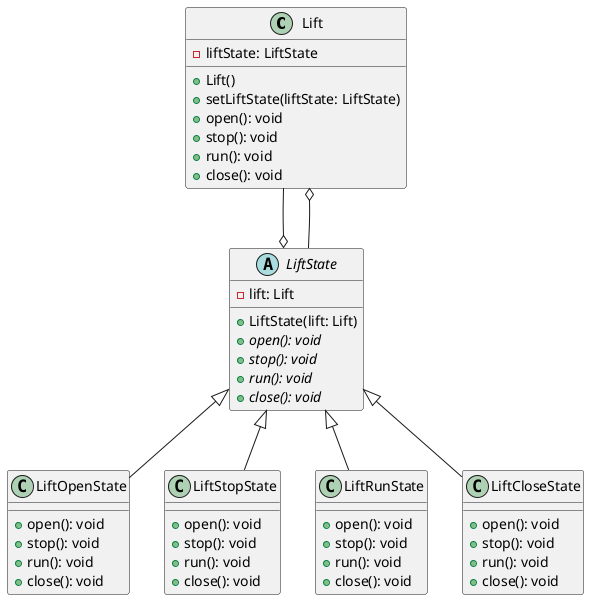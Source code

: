 @startuml
'https://plantuml.com/class-diagram

class Lift {
    - liftState: LiftState
    + Lift()
    + setLiftState(liftState: LiftState)
    + open(): void
    + stop(): void
    + run(): void
    + close(): void
}
Lift -down-o LiftState
abstract class LiftState {
    - lift: Lift
    + LiftState(lift: Lift)
    + {abstract} open(): void
    + {abstract} stop(): void
    + {abstract} run(): void
    + {abstract} close(): void
}
LiftState -up-o Lift
class LiftOpenState {
    + open(): void
    + stop(): void
    + run(): void
    + close(): void
}
LiftOpenState -up-|> LiftState
class LiftStopState {
    + open(): void
    + stop(): void
    + run(): void
    + close(): void
}
LiftStopState -up-|> LiftState
class LiftRunState {
    + open(): void
    + stop(): void
    + run(): void
    + close(): void
}
LiftRunState -up-|> LiftState
class LiftCloseState {
    + open(): void
    + stop(): void
    + run(): void
    + close(): void
}
LiftCloseState -up-|> LiftState
@enduml